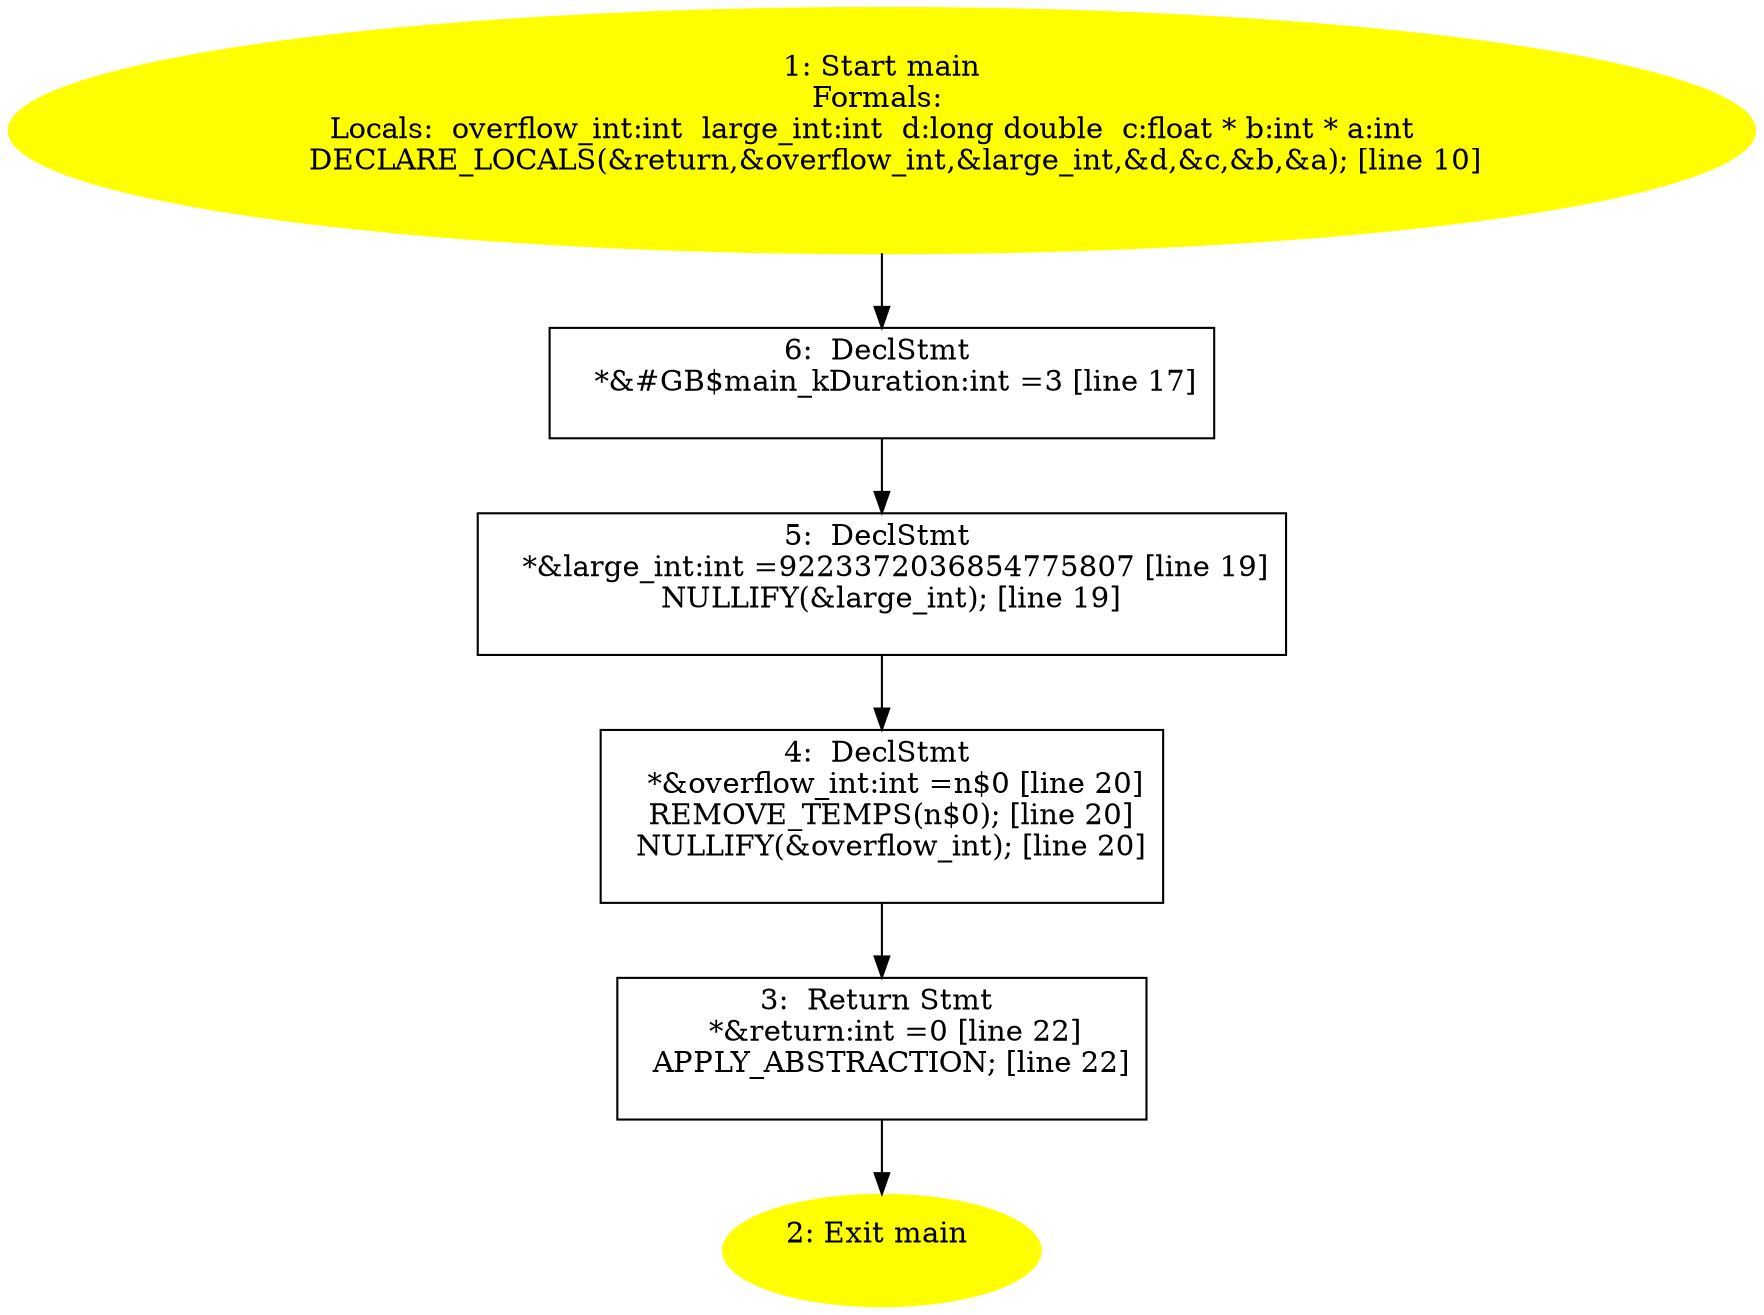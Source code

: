 /* @generated */
digraph iCFG {
6 [label="6:  DeclStmt \n   *&#GB$main_kDuration:int =3 [line 17]\n " shape="box"]
	

	 6 -> 5 ;
5 [label="5:  DeclStmt \n   *&large_int:int =9223372036854775807 [line 19]\n  NULLIFY(&large_int); [line 19]\n " shape="box"]
	

	 5 -> 4 ;
4 [label="4:  DeclStmt \n   *&overflow_int:int =n$0 [line 20]\n  REMOVE_TEMPS(n$0); [line 20]\n  NULLIFY(&overflow_int); [line 20]\n " shape="box"]
	

	 4 -> 3 ;
3 [label="3:  Return Stmt \n   *&return:int =0 [line 22]\n  APPLY_ABSTRACTION; [line 22]\n " shape="box"]
	

	 3 -> 2 ;
2 [label="2: Exit main \n  " color=yellow style=filled]
	

1 [label="1: Start main\nFormals: \nLocals:  overflow_int:int  large_int:int  d:long double  c:float * b:int * a:int  \n   DECLARE_LOCALS(&return,&overflow_int,&large_int,&d,&c,&b,&a); [line 10]\n " color=yellow style=filled]
	

	 1 -> 6 ;
}
